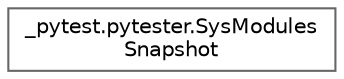 digraph "Graphical Class Hierarchy"
{
 // LATEX_PDF_SIZE
  bgcolor="transparent";
  edge [fontname=Helvetica,fontsize=10,labelfontname=Helvetica,labelfontsize=10];
  node [fontname=Helvetica,fontsize=10,shape=box,height=0.2,width=0.4];
  rankdir="LR";
  Node0 [id="Node000000",label="_pytest.pytester.SysModules\lSnapshot",height=0.2,width=0.4,color="grey40", fillcolor="white", style="filled",URL="$class__pytest_1_1pytester_1_1_sys_modules_snapshot.html",tooltip=" "];
}
